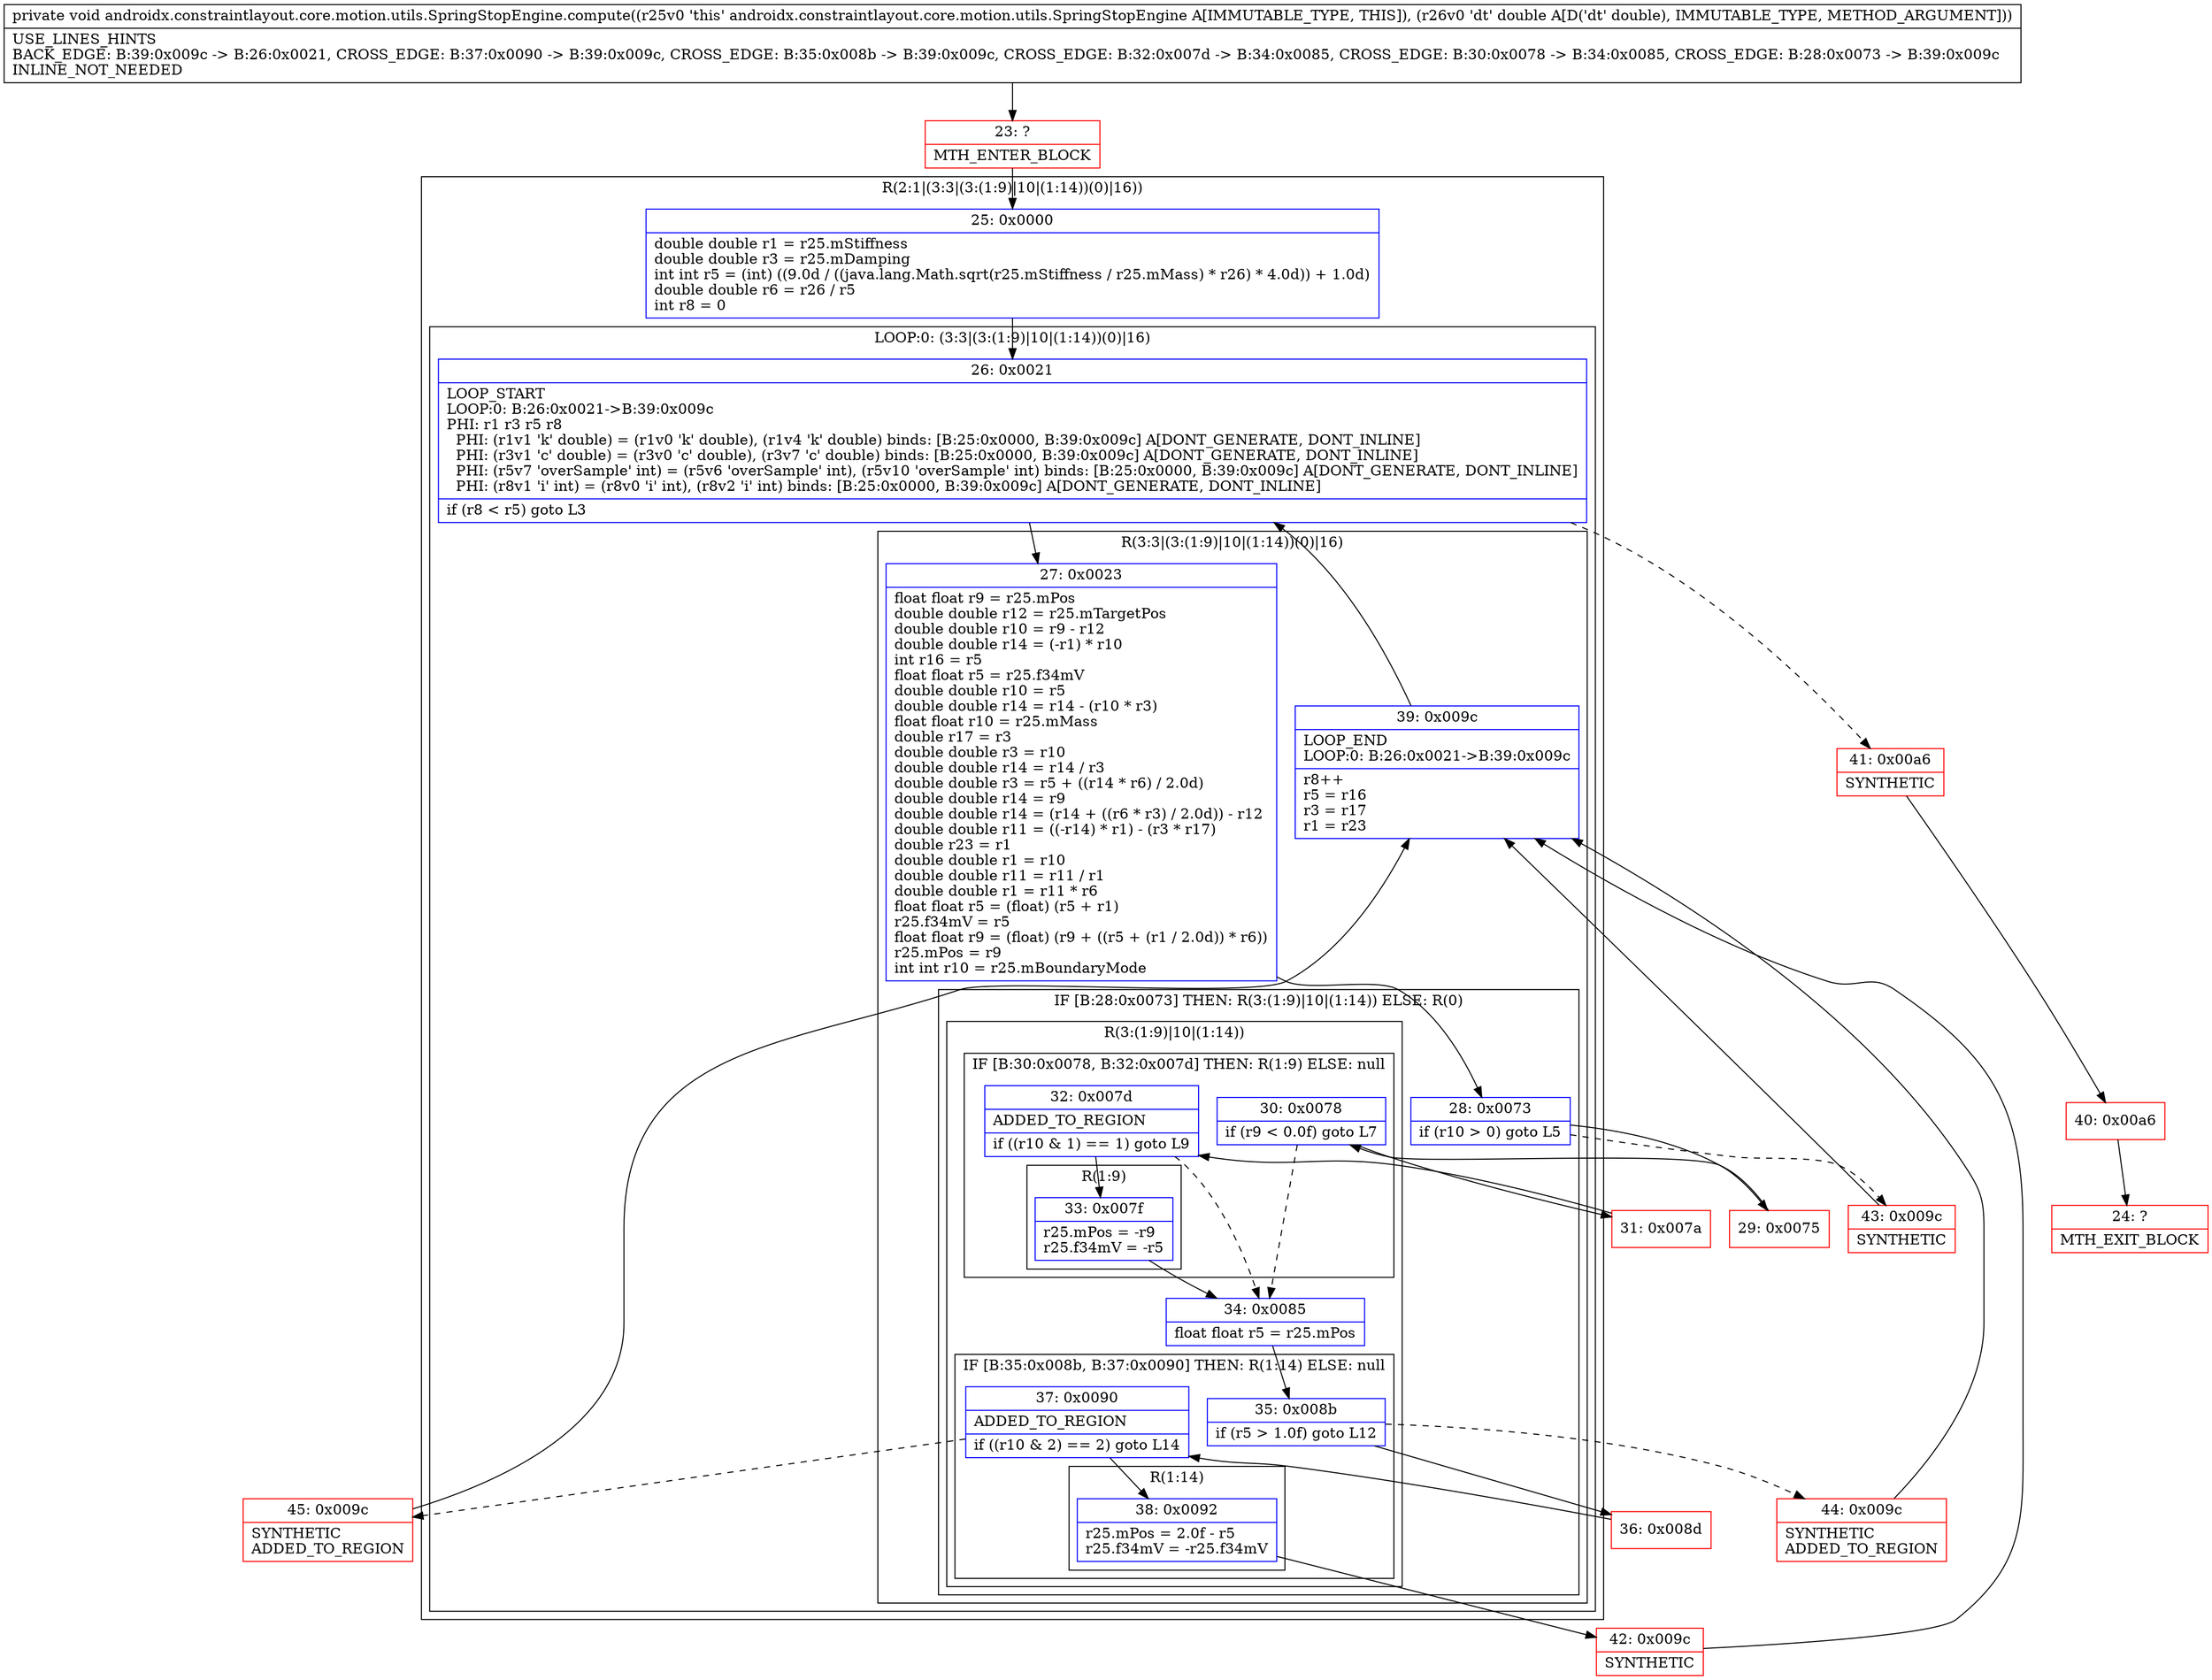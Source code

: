 digraph "CFG forandroidx.constraintlayout.core.motion.utils.SpringStopEngine.compute(D)V" {
subgraph cluster_Region_1024106966 {
label = "R(2:1|(3:3|(3:(1:9)|10|(1:14))(0)|16))";
node [shape=record,color=blue];
Node_25 [shape=record,label="{25\:\ 0x0000|double double r1 = r25.mStiffness\ldouble double r3 = r25.mDamping\lint int r5 = (int) ((9.0d \/ ((java.lang.Math.sqrt(r25.mStiffness \/ r25.mMass) * r26) * 4.0d)) + 1.0d)\ldouble double r6 = r26 \/ r5\lint r8 = 0\l}"];
subgraph cluster_LoopRegion_524395135 {
label = "LOOP:0: (3:3|(3:(1:9)|10|(1:14))(0)|16)";
node [shape=record,color=blue];
Node_26 [shape=record,label="{26\:\ 0x0021|LOOP_START\lLOOP:0: B:26:0x0021\-\>B:39:0x009c\lPHI: r1 r3 r5 r8 \l  PHI: (r1v1 'k' double) = (r1v0 'k' double), (r1v4 'k' double) binds: [B:25:0x0000, B:39:0x009c] A[DONT_GENERATE, DONT_INLINE]\l  PHI: (r3v1 'c' double) = (r3v0 'c' double), (r3v7 'c' double) binds: [B:25:0x0000, B:39:0x009c] A[DONT_GENERATE, DONT_INLINE]\l  PHI: (r5v7 'overSample' int) = (r5v6 'overSample' int), (r5v10 'overSample' int) binds: [B:25:0x0000, B:39:0x009c] A[DONT_GENERATE, DONT_INLINE]\l  PHI: (r8v1 'i' int) = (r8v0 'i' int), (r8v2 'i' int) binds: [B:25:0x0000, B:39:0x009c] A[DONT_GENERATE, DONT_INLINE]\l|if (r8 \< r5) goto L3\l}"];
subgraph cluster_Region_1506115676 {
label = "R(3:3|(3:(1:9)|10|(1:14))(0)|16)";
node [shape=record,color=blue];
Node_27 [shape=record,label="{27\:\ 0x0023|float float r9 = r25.mPos\ldouble double r12 = r25.mTargetPos\ldouble double r10 = r9 \- r12\ldouble double r14 = (\-r1) * r10\lint r16 = r5\lfloat float r5 = r25.f34mV\ldouble double r10 = r5\ldouble double r14 = r14 \- (r10 * r3)\lfloat float r10 = r25.mMass\ldouble r17 = r3\ldouble double r3 = r10\ldouble double r14 = r14 \/ r3\ldouble double r3 = r5 + ((r14 * r6) \/ 2.0d)\ldouble double r14 = r9\ldouble double r14 = (r14 + ((r6 * r3) \/ 2.0d)) \- r12\ldouble double r11 = ((\-r14) * r1) \- (r3 * r17)\ldouble r23 = r1\ldouble double r1 = r10\ldouble double r11 = r11 \/ r1\ldouble double r1 = r11 * r6\lfloat float r5 = (float) (r5 + r1)\lr25.f34mV = r5\lfloat float r9 = (float) (r9 + ((r5 + (r1 \/ 2.0d)) * r6))\lr25.mPos = r9\lint int r10 = r25.mBoundaryMode\l}"];
subgraph cluster_IfRegion_602682797 {
label = "IF [B:28:0x0073] THEN: R(3:(1:9)|10|(1:14)) ELSE: R(0)";
node [shape=record,color=blue];
Node_28 [shape=record,label="{28\:\ 0x0073|if (r10 \> 0) goto L5\l}"];
subgraph cluster_Region_468098377 {
label = "R(3:(1:9)|10|(1:14))";
node [shape=record,color=blue];
subgraph cluster_IfRegion_1449039962 {
label = "IF [B:30:0x0078, B:32:0x007d] THEN: R(1:9) ELSE: null";
node [shape=record,color=blue];
Node_30 [shape=record,label="{30\:\ 0x0078|if (r9 \< 0.0f) goto L7\l}"];
Node_32 [shape=record,label="{32\:\ 0x007d|ADDED_TO_REGION\l|if ((r10 & 1) == 1) goto L9\l}"];
subgraph cluster_Region_1051892299 {
label = "R(1:9)";
node [shape=record,color=blue];
Node_33 [shape=record,label="{33\:\ 0x007f|r25.mPos = \-r9\lr25.f34mV = \-r5\l}"];
}
}
Node_34 [shape=record,label="{34\:\ 0x0085|float float r5 = r25.mPos\l}"];
subgraph cluster_IfRegion_833370613 {
label = "IF [B:35:0x008b, B:37:0x0090] THEN: R(1:14) ELSE: null";
node [shape=record,color=blue];
Node_35 [shape=record,label="{35\:\ 0x008b|if (r5 \> 1.0f) goto L12\l}"];
Node_37 [shape=record,label="{37\:\ 0x0090|ADDED_TO_REGION\l|if ((r10 & 2) == 2) goto L14\l}"];
subgraph cluster_Region_970476071 {
label = "R(1:14)";
node [shape=record,color=blue];
Node_38 [shape=record,label="{38\:\ 0x0092|r25.mPos = 2.0f \- r5\lr25.f34mV = \-r25.f34mV\l}"];
}
}
}
subgraph cluster_Region_529898411 {
label = "R(0)";
node [shape=record,color=blue];
}
}
Node_39 [shape=record,label="{39\:\ 0x009c|LOOP_END\lLOOP:0: B:26:0x0021\-\>B:39:0x009c\l|r8++\lr5 = r16\lr3 = r17\lr1 = r23\l}"];
}
}
}
Node_23 [shape=record,color=red,label="{23\:\ ?|MTH_ENTER_BLOCK\l}"];
Node_29 [shape=record,color=red,label="{29\:\ 0x0075}"];
Node_31 [shape=record,color=red,label="{31\:\ 0x007a}"];
Node_36 [shape=record,color=red,label="{36\:\ 0x008d}"];
Node_42 [shape=record,color=red,label="{42\:\ 0x009c|SYNTHETIC\l}"];
Node_45 [shape=record,color=red,label="{45\:\ 0x009c|SYNTHETIC\lADDED_TO_REGION\l}"];
Node_44 [shape=record,color=red,label="{44\:\ 0x009c|SYNTHETIC\lADDED_TO_REGION\l}"];
Node_43 [shape=record,color=red,label="{43\:\ 0x009c|SYNTHETIC\l}"];
Node_41 [shape=record,color=red,label="{41\:\ 0x00a6|SYNTHETIC\l}"];
Node_40 [shape=record,color=red,label="{40\:\ 0x00a6}"];
Node_24 [shape=record,color=red,label="{24\:\ ?|MTH_EXIT_BLOCK\l}"];
MethodNode[shape=record,label="{private void androidx.constraintlayout.core.motion.utils.SpringStopEngine.compute((r25v0 'this' androidx.constraintlayout.core.motion.utils.SpringStopEngine A[IMMUTABLE_TYPE, THIS]), (r26v0 'dt' double A[D('dt' double), IMMUTABLE_TYPE, METHOD_ARGUMENT]))  | USE_LINES_HINTS\lBACK_EDGE: B:39:0x009c \-\> B:26:0x0021, CROSS_EDGE: B:37:0x0090 \-\> B:39:0x009c, CROSS_EDGE: B:35:0x008b \-\> B:39:0x009c, CROSS_EDGE: B:32:0x007d \-\> B:34:0x0085, CROSS_EDGE: B:30:0x0078 \-\> B:34:0x0085, CROSS_EDGE: B:28:0x0073 \-\> B:39:0x009c\lINLINE_NOT_NEEDED\l}"];
MethodNode -> Node_23;Node_25 -> Node_26;
Node_26 -> Node_27;
Node_26 -> Node_41[style=dashed];
Node_27 -> Node_28;
Node_28 -> Node_29;
Node_28 -> Node_43[style=dashed];
Node_30 -> Node_31;
Node_30 -> Node_34[style=dashed];
Node_32 -> Node_33;
Node_32 -> Node_34[style=dashed];
Node_33 -> Node_34;
Node_34 -> Node_35;
Node_35 -> Node_36;
Node_35 -> Node_44[style=dashed];
Node_37 -> Node_38;
Node_37 -> Node_45[style=dashed];
Node_38 -> Node_42;
Node_39 -> Node_26;
Node_23 -> Node_25;
Node_29 -> Node_30;
Node_31 -> Node_32;
Node_36 -> Node_37;
Node_42 -> Node_39;
Node_45 -> Node_39;
Node_44 -> Node_39;
Node_43 -> Node_39;
Node_41 -> Node_40;
Node_40 -> Node_24;
}

